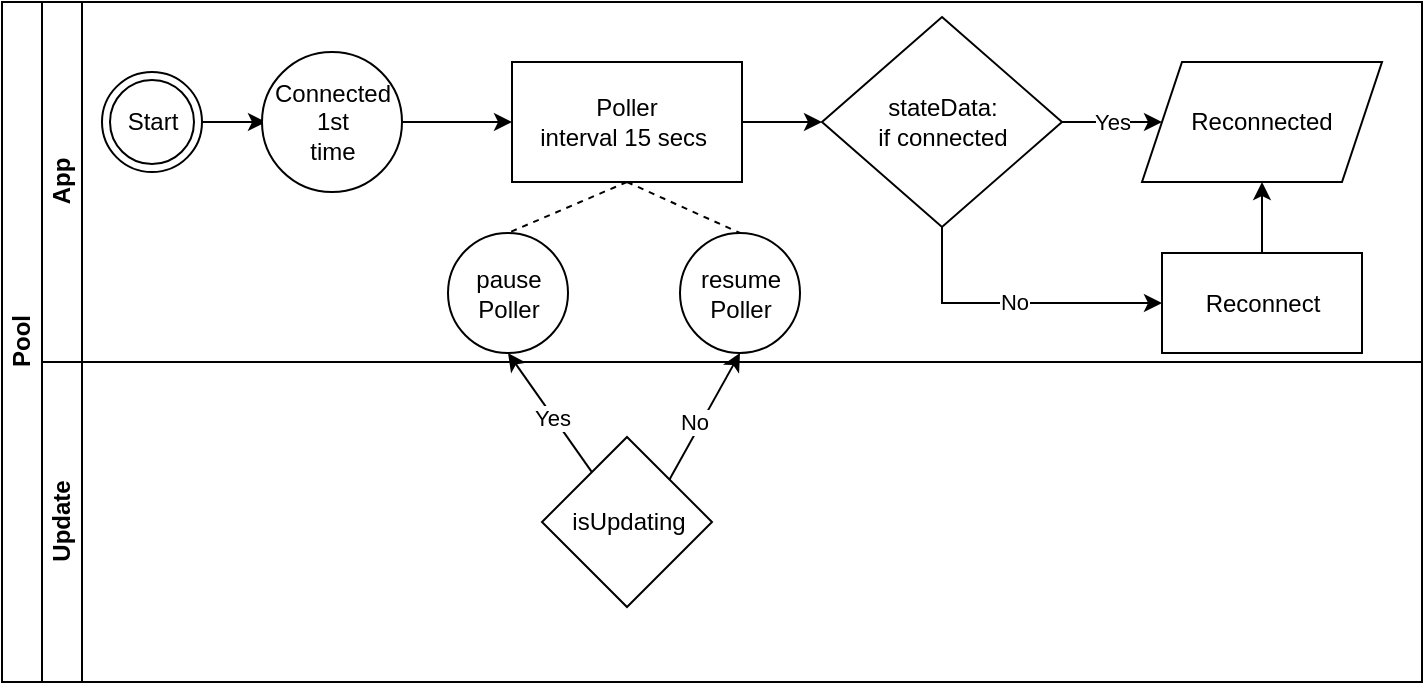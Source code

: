 <mxfile version="13.5.7" type="github">
  <diagram id="prtHgNgQTEPvFCAcTncT" name="Page-1">
    <mxGraphModel dx="1186" dy="611" grid="1" gridSize="10" guides="1" tooltips="1" connect="1" arrows="1" fold="1" page="1" pageScale="1" pageWidth="827" pageHeight="1169" math="0" shadow="0">
      <root>
        <mxCell id="0" />
        <mxCell id="1" parent="0" />
        <mxCell id="dNxyNK7c78bLwvsdeMH5-19" value="Pool" style="swimlane;html=1;childLayout=stackLayout;resizeParent=1;resizeParentMax=0;horizontal=0;startSize=20;horizontalStack=0;" parent="1" vertex="1">
          <mxGeometry x="120" y="120" width="710" height="340" as="geometry" />
        </mxCell>
        <mxCell id="dNxyNK7c78bLwvsdeMH5-20" value="App" style="swimlane;html=1;startSize=20;horizontal=0;" parent="dNxyNK7c78bLwvsdeMH5-19" vertex="1">
          <mxGeometry x="20" width="690" height="180" as="geometry" />
        </mxCell>
        <mxCell id="OibzxuyM5ibvDevKXkyN-4" style="edgeStyle=orthogonalEdgeStyle;rounded=0;orthogonalLoop=1;jettySize=auto;html=1;exitX=1;exitY=0.5;exitDx=0;exitDy=0;entryX=0;entryY=0.5;entryDx=0;entryDy=0;" edge="1" parent="dNxyNK7c78bLwvsdeMH5-20" source="OibzxuyM5ibvDevKXkyN-1">
          <mxGeometry relative="1" as="geometry">
            <mxPoint x="112" y="60" as="targetPoint" />
          </mxGeometry>
        </mxCell>
        <mxCell id="OibzxuyM5ibvDevKXkyN-12" value="Yes" style="edgeStyle=orthogonalEdgeStyle;rounded=0;orthogonalLoop=1;jettySize=auto;html=1;exitX=1;exitY=0.5;exitDx=0;exitDy=0;" edge="1" parent="dNxyNK7c78bLwvsdeMH5-20" source="OibzxuyM5ibvDevKXkyN-10" target="OibzxuyM5ibvDevKXkyN-8">
          <mxGeometry relative="1" as="geometry" />
        </mxCell>
        <mxCell id="OibzxuyM5ibvDevKXkyN-14" style="edgeStyle=orthogonalEdgeStyle;rounded=0;orthogonalLoop=1;jettySize=auto;html=1;exitX=0.5;exitY=1;exitDx=0;exitDy=0;entryX=0;entryY=0.5;entryDx=0;entryDy=0;" edge="1" parent="dNxyNK7c78bLwvsdeMH5-20" source="OibzxuyM5ibvDevKXkyN-10" target="OibzxuyM5ibvDevKXkyN-13">
          <mxGeometry relative="1" as="geometry" />
        </mxCell>
        <mxCell id="OibzxuyM5ibvDevKXkyN-16" value="No" style="edgeLabel;html=1;align=center;verticalAlign=middle;resizable=0;points=[];" vertex="1" connectable="0" parent="OibzxuyM5ibvDevKXkyN-14">
          <mxGeometry x="-0.0" y="1" relative="1" as="geometry">
            <mxPoint as="offset" />
          </mxGeometry>
        </mxCell>
        <mxCell id="OibzxuyM5ibvDevKXkyN-10" value="stateData:&lt;br&gt;if connected" style="shape=rhombus;html=1;dashed=0;whitespace=wrap;perimeter=rhombusPerimeter;" vertex="1" parent="dNxyNK7c78bLwvsdeMH5-20">
          <mxGeometry x="390" y="7.5" width="120" height="105" as="geometry" />
        </mxCell>
        <mxCell id="OibzxuyM5ibvDevKXkyN-1" value="Start" style="ellipse;shape=doubleEllipse;html=1;dashed=0;whitespace=wrap;aspect=fixed;" vertex="1" parent="dNxyNK7c78bLwvsdeMH5-20">
          <mxGeometry x="30" y="35" width="50" height="50" as="geometry" />
        </mxCell>
        <mxCell id="OibzxuyM5ibvDevKXkyN-5" value="&lt;span&gt;Connected&lt;br&gt;&amp;nbsp;1st&amp;nbsp;&lt;/span&gt;&lt;br&gt;&lt;span&gt;time&lt;/span&gt;" style="shape=ellipse;html=1;dashed=0;whitespace=wrap;aspect=fixed;perimeter=ellipsePerimeter;" vertex="1" parent="dNxyNK7c78bLwvsdeMH5-20">
          <mxGeometry x="110" y="25" width="70" height="70" as="geometry" />
        </mxCell>
        <mxCell id="OibzxuyM5ibvDevKXkyN-8" value="Reconnected" style="shape=parallelogram;perimeter=parallelogramPerimeter;whiteSpace=wrap;html=1;fixedSize=1;dashed=0;" vertex="1" parent="dNxyNK7c78bLwvsdeMH5-20">
          <mxGeometry x="550" y="30" width="120" height="60" as="geometry" />
        </mxCell>
        <mxCell id="OibzxuyM5ibvDevKXkyN-15" style="edgeStyle=orthogonalEdgeStyle;rounded=0;orthogonalLoop=1;jettySize=auto;html=1;exitX=0.5;exitY=0;exitDx=0;exitDy=0;entryX=0.5;entryY=1;entryDx=0;entryDy=0;" edge="1" parent="dNxyNK7c78bLwvsdeMH5-20" source="OibzxuyM5ibvDevKXkyN-13" target="OibzxuyM5ibvDevKXkyN-8">
          <mxGeometry relative="1" as="geometry" />
        </mxCell>
        <mxCell id="OibzxuyM5ibvDevKXkyN-23" value="pause &lt;br&gt;Poller" style="shape=ellipse;html=1;dashed=0;whitespace=wrap;aspect=fixed;perimeter=ellipsePerimeter;align=center;" vertex="1" parent="dNxyNK7c78bLwvsdeMH5-20">
          <mxGeometry x="203" y="115.5" width="60" height="60" as="geometry" />
        </mxCell>
        <mxCell id="OibzxuyM5ibvDevKXkyN-24" value="resume&lt;br&gt;Poller" style="shape=ellipse;html=1;dashed=0;whitespace=wrap;aspect=fixed;perimeter=ellipsePerimeter;" vertex="1" parent="dNxyNK7c78bLwvsdeMH5-20">
          <mxGeometry x="319" y="115.5" width="60" height="60" as="geometry" />
        </mxCell>
        <mxCell id="OibzxuyM5ibvDevKXkyN-13" value="Reconnect" style="html=1;dashed=0;whitespace=wrap;" vertex="1" parent="dNxyNK7c78bLwvsdeMH5-20">
          <mxGeometry x="560" y="125.5" width="100" height="50" as="geometry" />
        </mxCell>
        <mxCell id="dNxyNK7c78bLwvsdeMH5-21" value="Update" style="swimlane;html=1;startSize=20;horizontal=0;" parent="dNxyNK7c78bLwvsdeMH5-19" vertex="1">
          <mxGeometry x="20" y="180" width="690" height="160" as="geometry" />
        </mxCell>
        <mxCell id="OibzxuyM5ibvDevKXkyN-17" value="isUpdating" style="shape=rhombus;html=1;dashed=0;whitespace=wrap;perimeter=rhombusPerimeter;" vertex="1" parent="dNxyNK7c78bLwvsdeMH5-21">
          <mxGeometry x="250" y="37.5" width="85" height="85" as="geometry" />
        </mxCell>
        <mxCell id="OibzxuyM5ibvDevKXkyN-27" style="edgeStyle=none;rounded=0;orthogonalLoop=1;jettySize=auto;html=1;entryX=0.5;entryY=1;entryDx=0;entryDy=0;endArrow=classic;endFill=1;" edge="1" parent="dNxyNK7c78bLwvsdeMH5-19" source="OibzxuyM5ibvDevKXkyN-17" target="OibzxuyM5ibvDevKXkyN-23">
          <mxGeometry relative="1" as="geometry" />
        </mxCell>
        <mxCell id="OibzxuyM5ibvDevKXkyN-30" value="Yes" style="edgeLabel;html=1;align=center;verticalAlign=middle;resizable=0;points=[];" vertex="1" connectable="0" parent="OibzxuyM5ibvDevKXkyN-27">
          <mxGeometry x="-0.051" y="1" relative="1" as="geometry">
            <mxPoint as="offset" />
          </mxGeometry>
        </mxCell>
        <mxCell id="OibzxuyM5ibvDevKXkyN-28" style="edgeStyle=none;rounded=0;orthogonalLoop=1;jettySize=auto;html=1;exitX=1;exitY=0;exitDx=0;exitDy=0;entryX=0.5;entryY=1;entryDx=0;entryDy=0;endArrow=classic;endFill=1;" edge="1" parent="dNxyNK7c78bLwvsdeMH5-19" source="OibzxuyM5ibvDevKXkyN-17" target="OibzxuyM5ibvDevKXkyN-24">
          <mxGeometry relative="1" as="geometry" />
        </mxCell>
        <mxCell id="OibzxuyM5ibvDevKXkyN-29" value="No" style="edgeLabel;html=1;align=center;verticalAlign=middle;resizable=0;points=[];" vertex="1" connectable="0" parent="OibzxuyM5ibvDevKXkyN-28">
          <mxGeometry x="-0.145" y="3" relative="1" as="geometry">
            <mxPoint as="offset" />
          </mxGeometry>
        </mxCell>
        <mxCell id="OibzxuyM5ibvDevKXkyN-11" style="edgeStyle=orthogonalEdgeStyle;rounded=0;orthogonalLoop=1;jettySize=auto;html=1;exitX=1;exitY=0.5;exitDx=0;exitDy=0;entryX=0;entryY=0.5;entryDx=0;entryDy=0;" edge="1" parent="1" source="OibzxuyM5ibvDevKXkyN-6" target="OibzxuyM5ibvDevKXkyN-10">
          <mxGeometry relative="1" as="geometry" />
        </mxCell>
        <mxCell id="OibzxuyM5ibvDevKXkyN-25" style="edgeStyle=none;rounded=0;orthogonalLoop=1;jettySize=auto;html=1;exitX=0.5;exitY=1;exitDx=0;exitDy=0;entryX=0.5;entryY=0;entryDx=0;entryDy=0;dashed=1;endArrow=none;endFill=0;" edge="1" parent="1" source="OibzxuyM5ibvDevKXkyN-6" target="OibzxuyM5ibvDevKXkyN-23">
          <mxGeometry relative="1" as="geometry" />
        </mxCell>
        <mxCell id="OibzxuyM5ibvDevKXkyN-26" style="edgeStyle=none;rounded=0;orthogonalLoop=1;jettySize=auto;html=1;exitX=0.5;exitY=1;exitDx=0;exitDy=0;entryX=0.5;entryY=0;entryDx=0;entryDy=0;dashed=1;endArrow=none;endFill=0;" edge="1" parent="1" source="OibzxuyM5ibvDevKXkyN-6" target="OibzxuyM5ibvDevKXkyN-24">
          <mxGeometry relative="1" as="geometry" />
        </mxCell>
        <mxCell id="OibzxuyM5ibvDevKXkyN-6" value="Poller&lt;br&gt;interval 15 secs&amp;nbsp;" style="whiteSpace=wrap;html=1;dashed=0;" vertex="1" parent="1">
          <mxGeometry x="375" y="150" width="115" height="60" as="geometry" />
        </mxCell>
        <mxCell id="OibzxuyM5ibvDevKXkyN-7" value="" style="edgeStyle=orthogonalEdgeStyle;rounded=0;orthogonalLoop=1;jettySize=auto;html=1;" edge="1" parent="1" source="OibzxuyM5ibvDevKXkyN-5" target="OibzxuyM5ibvDevKXkyN-6">
          <mxGeometry relative="1" as="geometry" />
        </mxCell>
      </root>
    </mxGraphModel>
  </diagram>
</mxfile>
